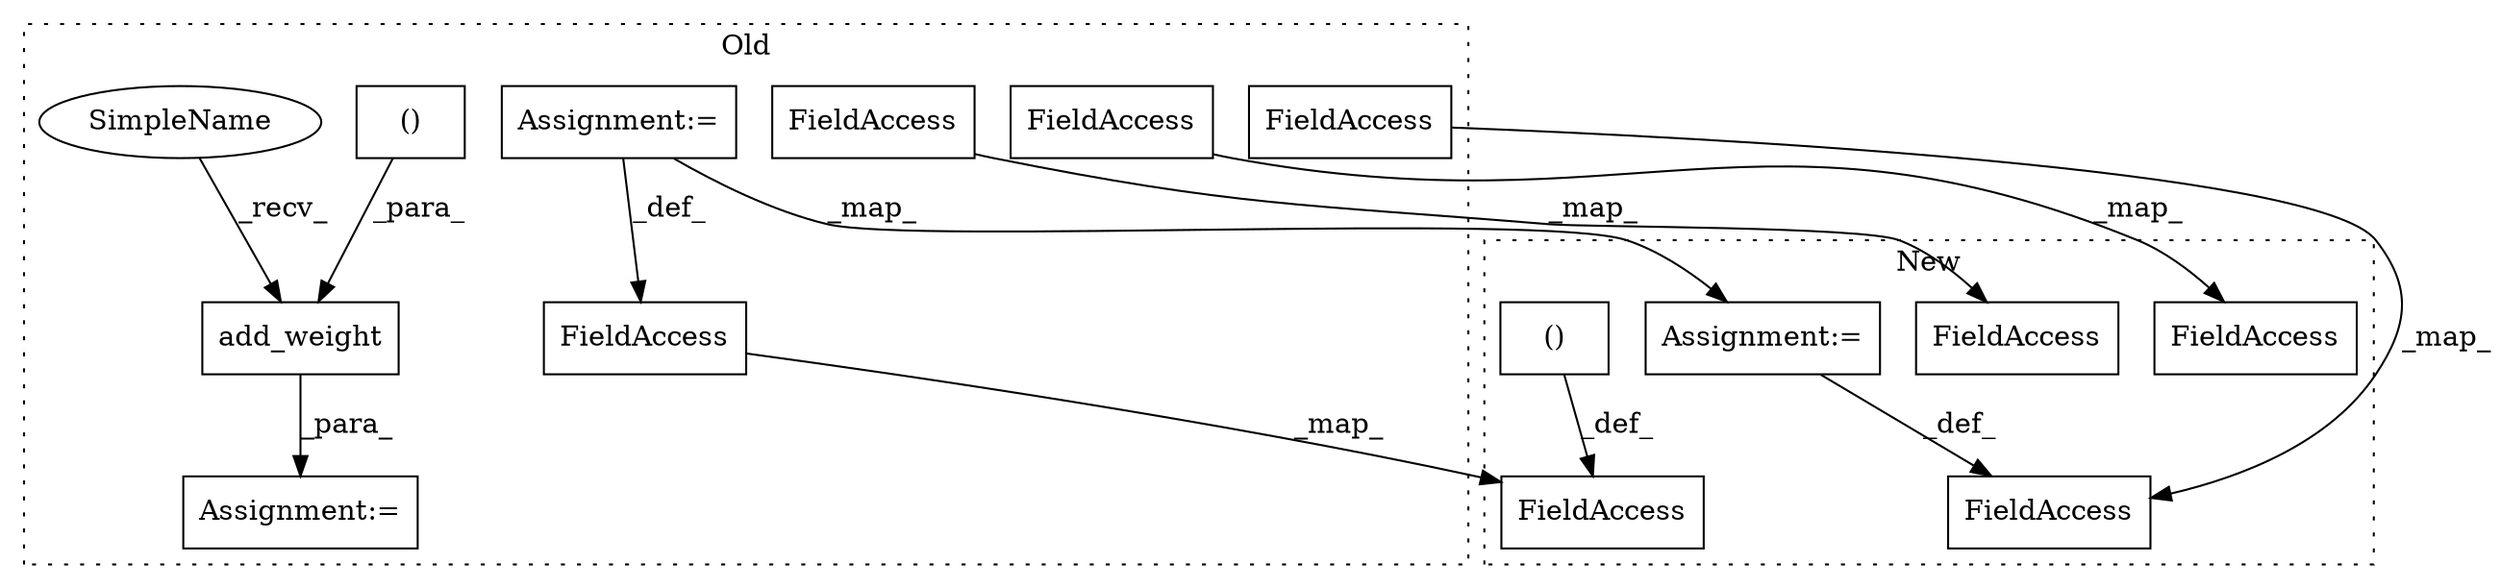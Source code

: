 digraph G {
subgraph cluster0 {
1 [label="add_weight" a="32" s="3693,3804" l="11,1" shape="box"];
3 [label="()" a="106" s="3749" l="43" shape="box"];
4 [label="FieldAccess" a="22" s="3988" l="6" shape="box"];
6 [label="Assignment:=" a="7" s="3687" l="1" shape="box"];
8 [label="FieldAccess" a="22" s="3811" l="6" shape="box"];
9 [label="Assignment:=" a="7" s="3994" l="1" shape="box"];
11 [label="FieldAccess" a="22" s="4085" l="17" shape="box"];
13 [label="FieldAccess" a="22" s="3937" l="17" shape="box"];
15 [label="SimpleName" a="42" s="3688" l="4" shape="ellipse"];
label = "Old";
style="dotted";
}
subgraph cluster1 {
2 [label="()" a="106" s="3998" l="25" shape="box"];
5 [label="FieldAccess" a="22" s="3968" l="6" shape="box"];
7 [label="FieldAccess" a="22" s="3819" l="6" shape="box"];
10 [label="Assignment:=" a="7" s="3825" l="1" shape="box"];
12 [label="FieldAccess" a="22" s="4055" l="17" shape="box"];
14 [label="FieldAccess" a="22" s="3917" l="17" shape="box"];
label = "New";
style="dotted";
}
1 -> 6 [label="_para_"];
2 -> 5 [label="_def_"];
3 -> 1 [label="_para_"];
4 -> 5 [label="_map_"];
8 -> 7 [label="_map_"];
9 -> 4 [label="_def_"];
9 -> 10 [label="_map_"];
10 -> 7 [label="_def_"];
11 -> 12 [label="_map_"];
13 -> 14 [label="_map_"];
15 -> 1 [label="_recv_"];
}